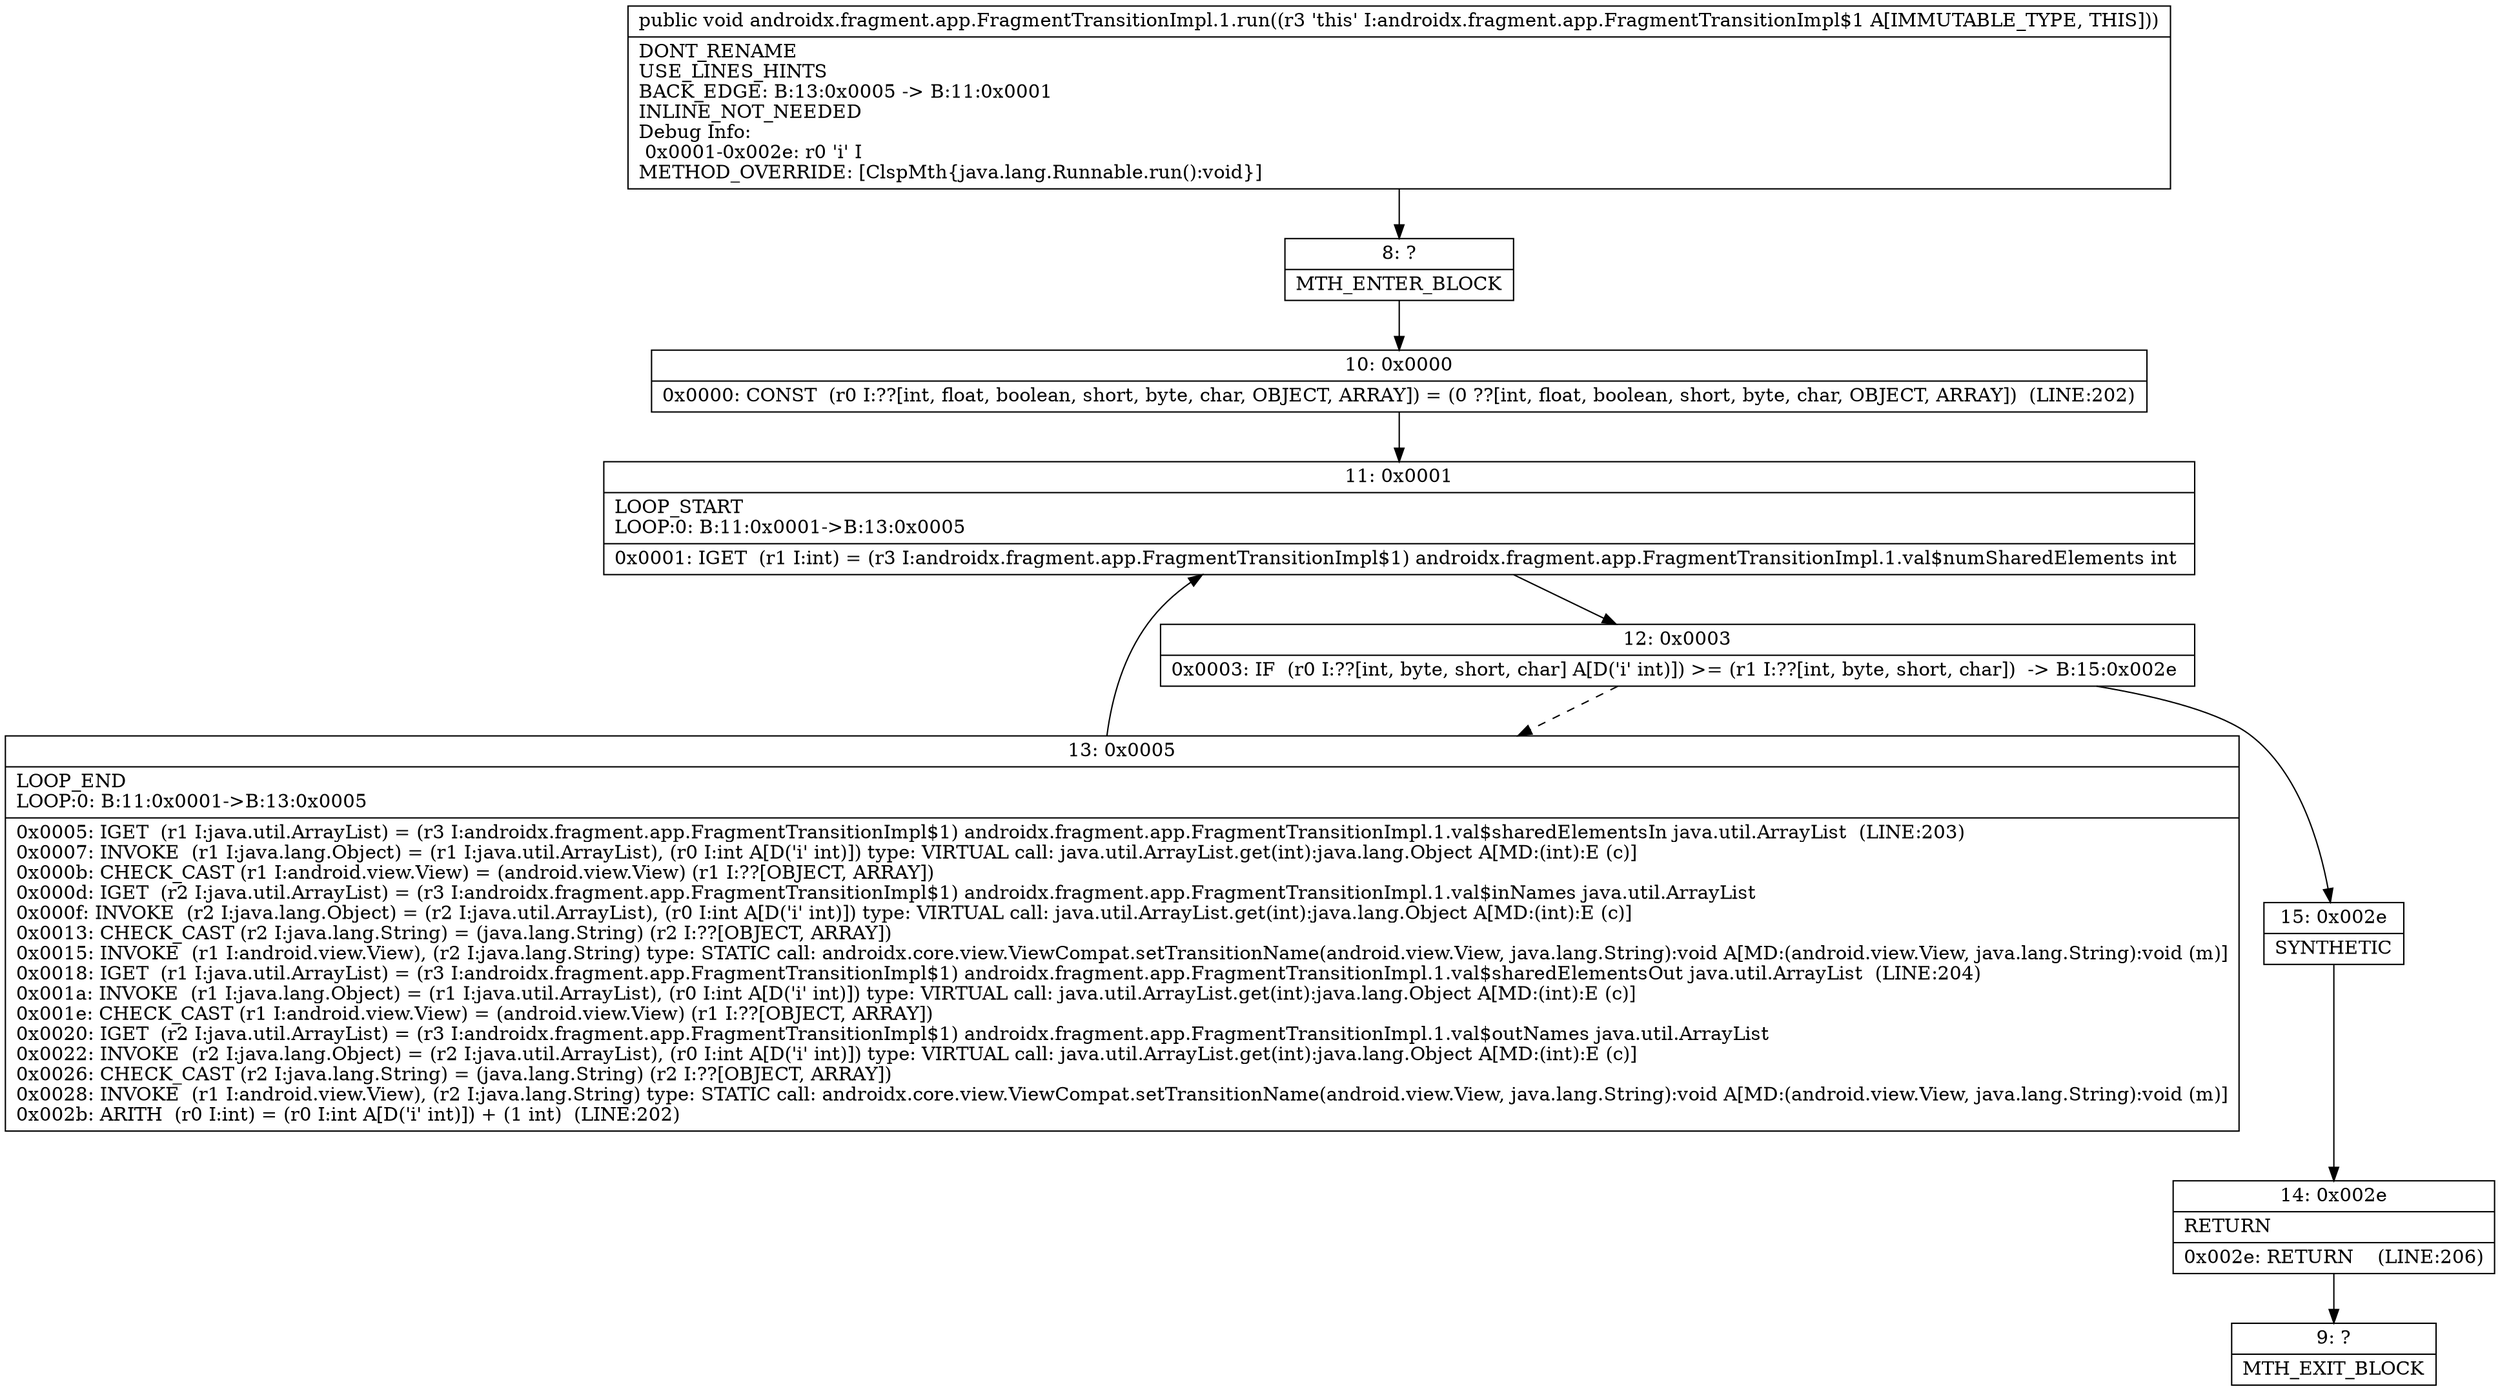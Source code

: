 digraph "CFG forandroidx.fragment.app.FragmentTransitionImpl.1.run()V" {
Node_8 [shape=record,label="{8\:\ ?|MTH_ENTER_BLOCK\l}"];
Node_10 [shape=record,label="{10\:\ 0x0000|0x0000: CONST  (r0 I:??[int, float, boolean, short, byte, char, OBJECT, ARRAY]) = (0 ??[int, float, boolean, short, byte, char, OBJECT, ARRAY])  (LINE:202)\l}"];
Node_11 [shape=record,label="{11\:\ 0x0001|LOOP_START\lLOOP:0: B:11:0x0001\-\>B:13:0x0005\l|0x0001: IGET  (r1 I:int) = (r3 I:androidx.fragment.app.FragmentTransitionImpl$1) androidx.fragment.app.FragmentTransitionImpl.1.val$numSharedElements int \l}"];
Node_12 [shape=record,label="{12\:\ 0x0003|0x0003: IF  (r0 I:??[int, byte, short, char] A[D('i' int)]) \>= (r1 I:??[int, byte, short, char])  \-\> B:15:0x002e \l}"];
Node_13 [shape=record,label="{13\:\ 0x0005|LOOP_END\lLOOP:0: B:11:0x0001\-\>B:13:0x0005\l|0x0005: IGET  (r1 I:java.util.ArrayList) = (r3 I:androidx.fragment.app.FragmentTransitionImpl$1) androidx.fragment.app.FragmentTransitionImpl.1.val$sharedElementsIn java.util.ArrayList  (LINE:203)\l0x0007: INVOKE  (r1 I:java.lang.Object) = (r1 I:java.util.ArrayList), (r0 I:int A[D('i' int)]) type: VIRTUAL call: java.util.ArrayList.get(int):java.lang.Object A[MD:(int):E (c)]\l0x000b: CHECK_CAST (r1 I:android.view.View) = (android.view.View) (r1 I:??[OBJECT, ARRAY]) \l0x000d: IGET  (r2 I:java.util.ArrayList) = (r3 I:androidx.fragment.app.FragmentTransitionImpl$1) androidx.fragment.app.FragmentTransitionImpl.1.val$inNames java.util.ArrayList \l0x000f: INVOKE  (r2 I:java.lang.Object) = (r2 I:java.util.ArrayList), (r0 I:int A[D('i' int)]) type: VIRTUAL call: java.util.ArrayList.get(int):java.lang.Object A[MD:(int):E (c)]\l0x0013: CHECK_CAST (r2 I:java.lang.String) = (java.lang.String) (r2 I:??[OBJECT, ARRAY]) \l0x0015: INVOKE  (r1 I:android.view.View), (r2 I:java.lang.String) type: STATIC call: androidx.core.view.ViewCompat.setTransitionName(android.view.View, java.lang.String):void A[MD:(android.view.View, java.lang.String):void (m)]\l0x0018: IGET  (r1 I:java.util.ArrayList) = (r3 I:androidx.fragment.app.FragmentTransitionImpl$1) androidx.fragment.app.FragmentTransitionImpl.1.val$sharedElementsOut java.util.ArrayList  (LINE:204)\l0x001a: INVOKE  (r1 I:java.lang.Object) = (r1 I:java.util.ArrayList), (r0 I:int A[D('i' int)]) type: VIRTUAL call: java.util.ArrayList.get(int):java.lang.Object A[MD:(int):E (c)]\l0x001e: CHECK_CAST (r1 I:android.view.View) = (android.view.View) (r1 I:??[OBJECT, ARRAY]) \l0x0020: IGET  (r2 I:java.util.ArrayList) = (r3 I:androidx.fragment.app.FragmentTransitionImpl$1) androidx.fragment.app.FragmentTransitionImpl.1.val$outNames java.util.ArrayList \l0x0022: INVOKE  (r2 I:java.lang.Object) = (r2 I:java.util.ArrayList), (r0 I:int A[D('i' int)]) type: VIRTUAL call: java.util.ArrayList.get(int):java.lang.Object A[MD:(int):E (c)]\l0x0026: CHECK_CAST (r2 I:java.lang.String) = (java.lang.String) (r2 I:??[OBJECT, ARRAY]) \l0x0028: INVOKE  (r1 I:android.view.View), (r2 I:java.lang.String) type: STATIC call: androidx.core.view.ViewCompat.setTransitionName(android.view.View, java.lang.String):void A[MD:(android.view.View, java.lang.String):void (m)]\l0x002b: ARITH  (r0 I:int) = (r0 I:int A[D('i' int)]) + (1 int)  (LINE:202)\l}"];
Node_15 [shape=record,label="{15\:\ 0x002e|SYNTHETIC\l}"];
Node_14 [shape=record,label="{14\:\ 0x002e|RETURN\l|0x002e: RETURN    (LINE:206)\l}"];
Node_9 [shape=record,label="{9\:\ ?|MTH_EXIT_BLOCK\l}"];
MethodNode[shape=record,label="{public void androidx.fragment.app.FragmentTransitionImpl.1.run((r3 'this' I:androidx.fragment.app.FragmentTransitionImpl$1 A[IMMUTABLE_TYPE, THIS]))  | DONT_RENAME\lUSE_LINES_HINTS\lBACK_EDGE: B:13:0x0005 \-\> B:11:0x0001\lINLINE_NOT_NEEDED\lDebug Info:\l  0x0001\-0x002e: r0 'i' I\lMETHOD_OVERRIDE: [ClspMth\{java.lang.Runnable.run():void\}]\l}"];
MethodNode -> Node_8;Node_8 -> Node_10;
Node_10 -> Node_11;
Node_11 -> Node_12;
Node_12 -> Node_13[style=dashed];
Node_12 -> Node_15;
Node_13 -> Node_11;
Node_15 -> Node_14;
Node_14 -> Node_9;
}

